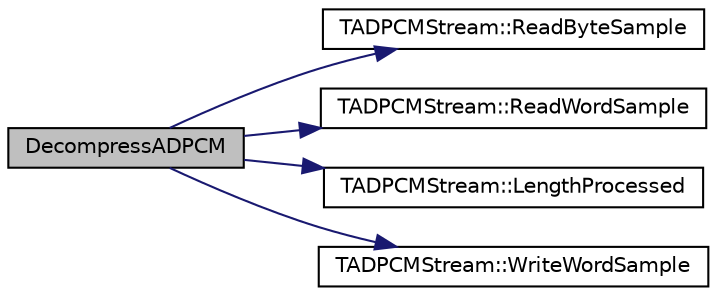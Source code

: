 digraph G
{
  edge [fontname="Helvetica",fontsize="10",labelfontname="Helvetica",labelfontsize="10"];
  node [fontname="Helvetica",fontsize="10",shape=record];
  rankdir="LR";
  Node1 [label="DecompressADPCM",height=0.2,width=0.4,color="black", fillcolor="grey75", style="filled" fontcolor="black"];
  Node1 -> Node2 [color="midnightblue",fontsize="10",style="solid",fontname="Helvetica"];
  Node2 [label="TADPCMStream::ReadByteSample",height=0.2,width=0.4,color="black", fillcolor="white", style="filled",URL="$class_t_a_d_p_c_m_stream.html#acfef6f4241b3309207de5c75860d85b8"];
  Node1 -> Node3 [color="midnightblue",fontsize="10",style="solid",fontname="Helvetica"];
  Node3 [label="TADPCMStream::ReadWordSample",height=0.2,width=0.4,color="black", fillcolor="white", style="filled",URL="$class_t_a_d_p_c_m_stream.html#a670b66453ecd6d5e4c55fab6243ebbf1"];
  Node1 -> Node4 [color="midnightblue",fontsize="10",style="solid",fontname="Helvetica"];
  Node4 [label="TADPCMStream::LengthProcessed",height=0.2,width=0.4,color="black", fillcolor="white", style="filled",URL="$class_t_a_d_p_c_m_stream.html#a78f5f80d8374bb47353ea678596501b1"];
  Node1 -> Node5 [color="midnightblue",fontsize="10",style="solid",fontname="Helvetica"];
  Node5 [label="TADPCMStream::WriteWordSample",height=0.2,width=0.4,color="black", fillcolor="white", style="filled",URL="$class_t_a_d_p_c_m_stream.html#a1e438ec20279f30a473bb593db950a2c"];
}
